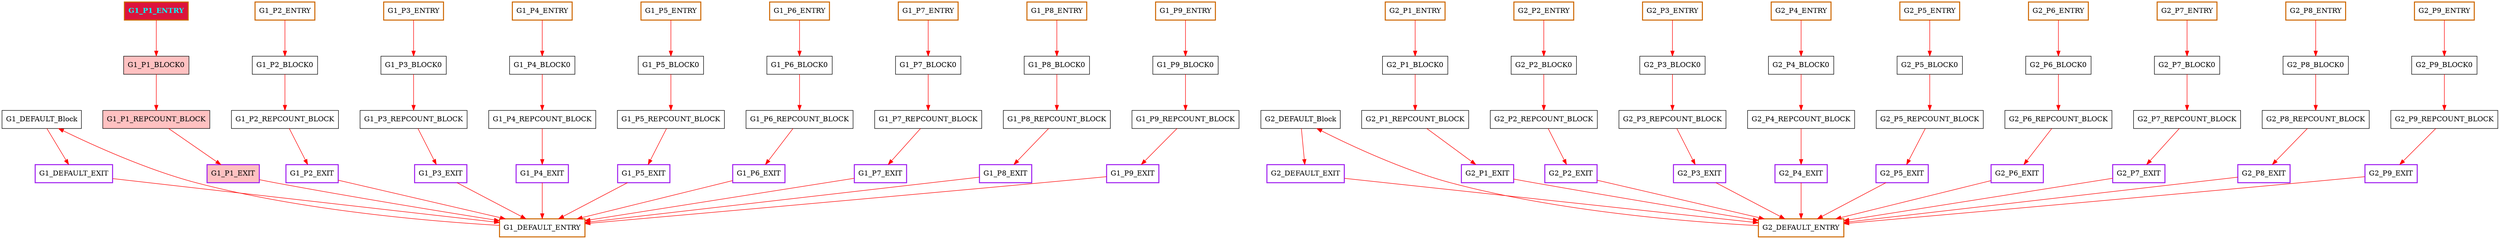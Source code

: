 digraph G {
graph [root="Demo",rankdir   = TB, nodesep           = 0.6, mindist     = 1.0, ranksep = 1.0, overlap = false]
node [style     = "filled", fillcolor = "white", color = "black"]
G1_DEFAULT_Block[cpu="0", flags="0x00000007", type="block", tperiod="100000000", pattern="G1_DEFAULT", patentry="false", patexit="false", beamproc="undefined", bpentry="false", bpexit="false", qlo="false", qhi="false", qil="false", shape     = "rectangle", fillcolor = "white"];
G1_DEFAULT_ENTRY[cpu="0", flags="0x00002007", type="block", tperiod="100000000", pattern="G1_DEFAULT", patentry="true", patexit="false", beamproc="undefined", bpentry="false", bpexit="false", qlo="false", qhi="false", qil="false", shape     = "rectangle", fillcolor = "white", penwidth=2, color = "darkorange3"];
G1_DEFAULT_EXIT[cpu="0", flags="0x00108007", type="block", tperiod="100000000", pattern="G1_DEFAULT", patentry="false", patexit="true", beamproc="undefined", bpentry="false", bpexit="false", qlo="true", qhi="false", qil="false", shape     = "rectangle", fillcolor = "white", penwidth=2, color = "purple"];
G1_P1_BLOCK0[cpu="0", flags="0x00000207", type="block", tperiod="5000000000", pattern="G1_P1", patentry="false", patexit="false", beamproc="undefined", bpentry="false", bpexit="false", qlo="false", qhi="false", qil="false", shape     = "rectangle", fillcolor = "rosybrown1"];
G1_P1_ENTRY[cpu="0", flags="0x00012207", type="block", tperiod="100000000", pattern="G1_P1", patentry="true", patexit="false", beamproc="undefined", bpentry="false", bpexit="false", qlo="false", qhi="false", qil="false", shape     = "rectangle", fillcolor = "rosybrown1", fillcolor = "crimson", fontname="Times-Bold", fontcolor = "cyan", penwidth=2, color = "darkorange3"];
G1_P1_EXIT[cpu="0", flags="0x00708207", type="block", tperiod="100000000", pattern="G1_P1", patentry="false", patexit="true", beamproc="undefined", bpentry="false", bpexit="false", qlo="true", qhi="true", qil="true", shape     = "rectangle", fillcolor = "rosybrown1", penwidth=2, color = "purple"];
G1_P1_REPCOUNT_BLOCK[cpu="0", flags="0x00100207", type="block", tperiod="0", pattern="G1_P1", patentry="false", patexit="false", beamproc="undefined", bpentry="false", bpexit="false", qlo="true", qhi="false", qil="false", shape     = "rectangle", fillcolor = "rosybrown1"];
G1_P2_BLOCK0[cpu="0", flags="0x00000007", type="block", tperiod="100000000", pattern="G1_P2", patentry="false", patexit="false", beamproc="undefined", bpentry="false", bpexit="false", qlo="false", qhi="false", qil="false", shape     = "rectangle", fillcolor = "white"];
G1_P2_ENTRY[cpu="0", flags="0x00002007", type="block", tperiod="100000000", pattern="G1_P2", patentry="true", patexit="false", beamproc="undefined", bpentry="false", bpexit="false", qlo="false", qhi="false", qil="false", shape     = "rectangle", fillcolor = "white", penwidth=2, color = "darkorange3"];
G1_P2_EXIT[cpu="0", flags="0x00708007", type="block", tperiod="100000000", pattern="G1_P2", patentry="false", patexit="true", beamproc="undefined", bpentry="false", bpexit="false", qlo="true", qhi="true", qil="true", shape     = "rectangle", fillcolor = "white", penwidth=2, color = "purple"];
G1_P2_REPCOUNT_BLOCK[cpu="0", flags="0x00100007", type="block", tperiod="0", pattern="G1_P2", patentry="false", patexit="false", beamproc="undefined", bpentry="false", bpexit="false", qlo="true", qhi="false", qil="false", shape     = "rectangle", fillcolor = "white"];
G1_P3_BLOCK0[cpu="0", flags="0x00000007", type="block", tperiod="100000000", pattern="G1_P3", patentry="false", patexit="false", beamproc="undefined", bpentry="false", bpexit="false", qlo="false", qhi="false", qil="false", shape     = "rectangle", fillcolor = "white"];
G1_P3_ENTRY[cpu="0", flags="0x00002007", type="block", tperiod="100000000", pattern="G1_P3", patentry="true", patexit="false", beamproc="undefined", bpentry="false", bpexit="false", qlo="false", qhi="false", qil="false", shape     = "rectangle", fillcolor = "white", penwidth=2, color = "darkorange3"];
G1_P3_EXIT[cpu="0", flags="0x00708007", type="block", tperiod="100000000", pattern="G1_P3", patentry="false", patexit="true", beamproc="undefined", bpentry="false", bpexit="false", qlo="true", qhi="true", qil="true", shape     = "rectangle", fillcolor = "white", penwidth=2, color = "purple"];
G1_P3_REPCOUNT_BLOCK[cpu="0", flags="0x00100007", type="block", tperiod="0", pattern="G1_P3", patentry="false", patexit="false", beamproc="undefined", bpentry="false", bpexit="false", qlo="true", qhi="false", qil="false", shape     = "rectangle", fillcolor = "white"];
G1_P4_BLOCK0[cpu="0", flags="0x00000007", type="block", tperiod="100000000", pattern="G1_P4", patentry="false", patexit="false", beamproc="undefined", bpentry="false", bpexit="false", qlo="false", qhi="false", qil="false", shape     = "rectangle", fillcolor = "white"];
G1_P4_ENTRY[cpu="0", flags="0x00002007", type="block", tperiod="100000000", pattern="G1_P4", patentry="true", patexit="false", beamproc="undefined", bpentry="false", bpexit="false", qlo="false", qhi="false", qil="false", shape     = "rectangle", fillcolor = "white", penwidth=2, color = "darkorange3"];
G1_P4_EXIT[cpu="0", flags="0x00708007", type="block", tperiod="100000000", pattern="G1_P4", patentry="false", patexit="true", beamproc="undefined", bpentry="false", bpexit="false", qlo="true", qhi="true", qil="true", shape     = "rectangle", fillcolor = "white", penwidth=2, color = "purple"];
G1_P4_REPCOUNT_BLOCK[cpu="0", flags="0x00100007", type="block", tperiod="0", pattern="G1_P4", patentry="false", patexit="false", beamproc="undefined", bpentry="false", bpexit="false", qlo="true", qhi="false", qil="false", shape     = "rectangle", fillcolor = "white"];
G1_P5_BLOCK0[cpu="0", flags="0x00000007", type="block", tperiod="100000000", pattern="G1_P5", patentry="false", patexit="false", beamproc="undefined", bpentry="false", bpexit="false", qlo="false", qhi="false", qil="false", shape     = "rectangle", fillcolor = "white"];
G1_P5_ENTRY[cpu="0", flags="0x00002007", type="block", tperiod="100000000", pattern="G1_P5", patentry="true", patexit="false", beamproc="undefined", bpentry="false", bpexit="false", qlo="false", qhi="false", qil="false", shape     = "rectangle", fillcolor = "white", penwidth=2, color = "darkorange3"];
G1_P5_EXIT[cpu="0", flags="0x00708007", type="block", tperiod="100000000", pattern="G1_P5", patentry="false", patexit="true", beamproc="undefined", bpentry="false", bpexit="false", qlo="true", qhi="true", qil="true", shape     = "rectangle", fillcolor = "white", penwidth=2, color = "purple"];
G1_P5_REPCOUNT_BLOCK[cpu="0", flags="0x00100007", type="block", tperiod="0", pattern="G1_P5", patentry="false", patexit="false", beamproc="undefined", bpentry="false", bpexit="false", qlo="true", qhi="false", qil="false", shape     = "rectangle", fillcolor = "white"];
G1_P6_BLOCK0[cpu="0", flags="0x00000007", type="block", tperiod="100000000", pattern="G1_P6", patentry="false", patexit="false", beamproc="undefined", bpentry="false", bpexit="false", qlo="false", qhi="false", qil="false", shape     = "rectangle", fillcolor = "white"];
G1_P6_ENTRY[cpu="0", flags="0x00002007", type="block", tperiod="100000000", pattern="G1_P6", patentry="true", patexit="false", beamproc="undefined", bpentry="false", bpexit="false", qlo="false", qhi="false", qil="false", shape     = "rectangle", fillcolor = "white", penwidth=2, color = "darkorange3"];
G1_P6_EXIT[cpu="0", flags="0x00708007", type="block", tperiod="100000000", pattern="G1_P6", patentry="false", patexit="true", beamproc="undefined", bpentry="false", bpexit="false", qlo="true", qhi="true", qil="true", shape     = "rectangle", fillcolor = "white", penwidth=2, color = "purple"];
G1_P6_REPCOUNT_BLOCK[cpu="0", flags="0x00100007", type="block", tperiod="0", pattern="G1_P6", patentry="false", patexit="false", beamproc="undefined", bpentry="false", bpexit="false", qlo="true", qhi="false", qil="false", shape     = "rectangle", fillcolor = "white"];
G1_P7_BLOCK0[cpu="0", flags="0x00000007", type="block", tperiod="100000000", pattern="G1_P7", patentry="false", patexit="false", beamproc="undefined", bpentry="false", bpexit="false", qlo="false", qhi="false", qil="false", shape     = "rectangle", fillcolor = "white"];
G1_P7_ENTRY[cpu="0", flags="0x00002007", type="block", tperiod="100000000", pattern="G1_P7", patentry="true", patexit="false", beamproc="undefined", bpentry="false", bpexit="false", qlo="false", qhi="false", qil="false", shape     = "rectangle", fillcolor = "white", penwidth=2, color = "darkorange3"];
G1_P7_EXIT[cpu="0", flags="0x00708007", type="block", tperiod="100000000", pattern="G1_P7", patentry="false", patexit="true", beamproc="undefined", bpentry="false", bpexit="false", qlo="true", qhi="true", qil="true", shape     = "rectangle", fillcolor = "white", penwidth=2, color = "purple"];
G1_P7_REPCOUNT_BLOCK[cpu="0", flags="0x00100007", type="block", tperiod="0", pattern="G1_P7", patentry="false", patexit="false", beamproc="undefined", bpentry="false", bpexit="false", qlo="true", qhi="false", qil="false", shape     = "rectangle", fillcolor = "white"];
G1_P8_BLOCK0[cpu="0", flags="0x00000007", type="block", tperiod="100000000", pattern="G1_P8", patentry="false", patexit="false", beamproc="undefined", bpentry="false", bpexit="false", qlo="false", qhi="false", qil="false", shape     = "rectangle", fillcolor = "white"];
G1_P8_ENTRY[cpu="0", flags="0x00002007", type="block", tperiod="100000000", pattern="G1_P8", patentry="true", patexit="false", beamproc="undefined", bpentry="false", bpexit="false", qlo="false", qhi="false", qil="false", shape     = "rectangle", fillcolor = "white", penwidth=2, color = "darkorange3"];
G1_P8_EXIT[cpu="0", flags="0x00708007", type="block", tperiod="100000000", pattern="G1_P8", patentry="false", patexit="true", beamproc="undefined", bpentry="false", bpexit="false", qlo="true", qhi="true", qil="true", shape     = "rectangle", fillcolor = "white", penwidth=2, color = "purple"];
G1_P8_REPCOUNT_BLOCK[cpu="0", flags="0x00100007", type="block", tperiod="0", pattern="G1_P8", patentry="false", patexit="false", beamproc="undefined", bpentry="false", bpexit="false", qlo="true", qhi="false", qil="false", shape     = "rectangle", fillcolor = "white"];
G1_P9_BLOCK0[cpu="0", flags="0x00000007", type="block", tperiod="100000000", pattern="G1_P9", patentry="false", patexit="false", beamproc="undefined", bpentry="false", bpexit="false", qlo="false", qhi="false", qil="false", shape     = "rectangle", fillcolor = "white"];
G1_P9_ENTRY[cpu="0", flags="0x00002007", type="block", tperiod="100000000", pattern="G1_P9", patentry="true", patexit="false", beamproc="undefined", bpentry="false", bpexit="false", qlo="false", qhi="false", qil="false", shape     = "rectangle", fillcolor = "white", penwidth=2, color = "darkorange3"];
G1_P9_EXIT[cpu="0", flags="0x00708007", type="block", tperiod="100000000", pattern="G1_P9", patentry="false", patexit="true", beamproc="undefined", bpentry="false", bpexit="false", qlo="true", qhi="true", qil="true", shape     = "rectangle", fillcolor = "white", penwidth=2, color = "purple"];
G1_P9_REPCOUNT_BLOCK[cpu="0", flags="0x00100007", type="block", tperiod="0", pattern="G1_P9", patentry="false", patexit="false", beamproc="undefined", bpentry="false", bpexit="false", qlo="true", qhi="false", qil="false", shape     = "rectangle", fillcolor = "white"];
G2_DEFAULT_Block[cpu="1", flags="0x00000007", type="block", tperiod="100000000", pattern="G2_DEFAULT", patentry="false", patexit="false", beamproc="undefined", bpentry="false", bpexit="false", qlo="false", qhi="false", qil="false", shape     = "rectangle", fillcolor = "white"];
G2_DEFAULT_ENTRY[cpu="1", flags="0x00002007", type="block", tperiod="100000000", pattern="G2_DEFAULT", patentry="true", patexit="false", beamproc="undefined", bpentry="false", bpexit="false", qlo="false", qhi="false", qil="false", shape     = "rectangle", fillcolor = "white", penwidth=2, color = "darkorange3"];
G2_DEFAULT_EXIT[cpu="1", flags="0x00108007", type="block", tperiod="100000000", pattern="G2_DEFAULT", patentry="false", patexit="true", beamproc="undefined", bpentry="false", bpexit="false", qlo="true", qhi="false", qil="false", shape     = "rectangle", fillcolor = "white", penwidth=2, color = "purple"];
G2_P1_BLOCK0[cpu="1", flags="0x00000007", type="block", tperiod="100000000", pattern="G2_P1", patentry="false", patexit="false", beamproc="undefined", bpentry="false", bpexit="false", qlo="false", qhi="false", qil="false", shape     = "rectangle", fillcolor = "white"];
G2_P1_ENTRY[cpu="1", flags="0x00002007", type="block", tperiod="100000000", pattern="G2_P1", patentry="true", patexit="false", beamproc="undefined", bpentry="false", bpexit="false", qlo="false", qhi="false", qil="false", shape     = "rectangle", fillcolor = "white", penwidth=2, color = "darkorange3"];
G2_P1_EXIT[cpu="1", flags="0x00708007", type="block", tperiod="100000000", pattern="G2_P1", patentry="false", patexit="true", beamproc="undefined", bpentry="false", bpexit="false", qlo="true", qhi="true", qil="true", shape     = "rectangle", fillcolor = "white", penwidth=2, color = "purple"];
G2_P1_REPCOUNT_BLOCK[cpu="1", flags="0x00100007", type="block", tperiod="0", pattern="G2_P1", patentry="false", patexit="false", beamproc="undefined", bpentry="false", bpexit="false", qlo="true", qhi="false", qil="false", shape     = "rectangle", fillcolor = "white"];
G2_P2_BLOCK0[cpu="1", flags="0x00000007", type="block", tperiod="100000000", pattern="G2_P2", patentry="false", patexit="false", beamproc="undefined", bpentry="false", bpexit="false", qlo="false", qhi="false", qil="false", shape     = "rectangle", fillcolor = "white"];
G2_P2_ENTRY[cpu="1", flags="0x00002007", type="block", tperiod="100000000", pattern="G2_P2", patentry="true", patexit="false", beamproc="undefined", bpentry="false", bpexit="false", qlo="false", qhi="false", qil="false", shape     = "rectangle", fillcolor = "white", penwidth=2, color = "darkorange3"];
G2_P2_EXIT[cpu="1", flags="0x00708007", type="block", tperiod="100000000", pattern="G2_P2", patentry="false", patexit="true", beamproc="undefined", bpentry="false", bpexit="false", qlo="true", qhi="true", qil="true", shape     = "rectangle", fillcolor = "white", penwidth=2, color = "purple"];
G2_P2_REPCOUNT_BLOCK[cpu="1", flags="0x00100007", type="block", tperiod="0", pattern="G2_P2", patentry="false", patexit="false", beamproc="undefined", bpentry="false", bpexit="false", qlo="true", qhi="false", qil="false", shape     = "rectangle", fillcolor = "white"];
G2_P3_BLOCK0[cpu="1", flags="0x00000007", type="block", tperiod="100000000", pattern="G2_P3", patentry="false", patexit="false", beamproc="undefined", bpentry="false", bpexit="false", qlo="false", qhi="false", qil="false", shape     = "rectangle", fillcolor = "white"];
G2_P3_ENTRY[cpu="1", flags="0x00002007", type="block", tperiod="100000000", pattern="G2_P3", patentry="true", patexit="false", beamproc="undefined", bpentry="false", bpexit="false", qlo="false", qhi="false", qil="false", shape     = "rectangle", fillcolor = "white", penwidth=2, color = "darkorange3"];
G2_P3_EXIT[cpu="1", flags="0x00708007", type="block", tperiod="100000000", pattern="G2_P3", patentry="false", patexit="true", beamproc="undefined", bpentry="false", bpexit="false", qlo="true", qhi="true", qil="true", shape     = "rectangle", fillcolor = "white", penwidth=2, color = "purple"];
G2_P3_REPCOUNT_BLOCK[cpu="1", flags="0x00100007", type="block", tperiod="0", pattern="G2_P3", patentry="false", patexit="false", beamproc="undefined", bpentry="false", bpexit="false", qlo="true", qhi="false", qil="false", shape     = "rectangle", fillcolor = "white"];
G2_P4_BLOCK0[cpu="1", flags="0x00000007", type="block", tperiod="100000000", pattern="G2_P4", patentry="false", patexit="false", beamproc="undefined", bpentry="false", bpexit="false", qlo="false", qhi="false", qil="false", shape     = "rectangle", fillcolor = "white"];
G2_P4_ENTRY[cpu="1", flags="0x00002007", type="block", tperiod="100000000", pattern="G2_P4", patentry="true", patexit="false", beamproc="undefined", bpentry="false", bpexit="false", qlo="false", qhi="false", qil="false", shape     = "rectangle", fillcolor = "white", penwidth=2, color = "darkorange3"];
G2_P4_EXIT[cpu="1", flags="0x00708007", type="block", tperiod="100000000", pattern="G2_P4", patentry="false", patexit="true", beamproc="undefined", bpentry="false", bpexit="false", qlo="true", qhi="true", qil="true", shape     = "rectangle", fillcolor = "white", penwidth=2, color = "purple"];
G2_P4_REPCOUNT_BLOCK[cpu="1", flags="0x00100007", type="block", tperiod="0", pattern="G2_P4", patentry="false", patexit="false", beamproc="undefined", bpentry="false", bpexit="false", qlo="true", qhi="false", qil="false", shape     = "rectangle", fillcolor = "white"];
G2_P5_BLOCK0[cpu="1", flags="0x00000007", type="block", tperiod="100000000", pattern="G2_P5", patentry="false", patexit="false", beamproc="undefined", bpentry="false", bpexit="false", qlo="false", qhi="false", qil="false", shape     = "rectangle", fillcolor = "white"];
G2_P5_ENTRY[cpu="1", flags="0x00002007", type="block", tperiod="100000000", pattern="G2_P5", patentry="true", patexit="false", beamproc="undefined", bpentry="false", bpexit="false", qlo="false", qhi="false", qil="false", shape     = "rectangle", fillcolor = "white", penwidth=2, color = "darkorange3"];
G2_P5_EXIT[cpu="1", flags="0x00708007", type="block", tperiod="100000000", pattern="G2_P5", patentry="false", patexit="true", beamproc="undefined", bpentry="false", bpexit="false", qlo="true", qhi="true", qil="true", shape     = "rectangle", fillcolor = "white", penwidth=2, color = "purple"];
G2_P5_REPCOUNT_BLOCK[cpu="1", flags="0x00100007", type="block", tperiod="0", pattern="G2_P5", patentry="false", patexit="false", beamproc="undefined", bpentry="false", bpexit="false", qlo="true", qhi="false", qil="false", shape     = "rectangle", fillcolor = "white"];
G2_P6_BLOCK0[cpu="1", flags="0x00000007", type="block", tperiod="100000000", pattern="G2_P6", patentry="false", patexit="false", beamproc="undefined", bpentry="false", bpexit="false", qlo="false", qhi="false", qil="false", shape     = "rectangle", fillcolor = "white"];
G2_P6_ENTRY[cpu="1", flags="0x00002007", type="block", tperiod="100000000", pattern="G2_P6", patentry="true", patexit="false", beamproc="undefined", bpentry="false", bpexit="false", qlo="false", qhi="false", qil="false", shape     = "rectangle", fillcolor = "white", penwidth=2, color = "darkorange3"];
G2_P6_EXIT[cpu="1", flags="0x00708007", type="block", tperiod="100000000", pattern="G2_P6", patentry="false", patexit="true", beamproc="undefined", bpentry="false", bpexit="false", qlo="true", qhi="true", qil="true", shape     = "rectangle", fillcolor = "white", penwidth=2, color = "purple"];
G2_P6_REPCOUNT_BLOCK[cpu="1", flags="0x00100007", type="block", tperiod="0", pattern="G2_P6", patentry="false", patexit="false", beamproc="undefined", bpentry="false", bpexit="false", qlo="true", qhi="false", qil="false", shape     = "rectangle", fillcolor = "white"];
G2_P7_BLOCK0[cpu="1", flags="0x00000007", type="block", tperiod="100000000", pattern="G2_P7", patentry="false", patexit="false", beamproc="undefined", bpentry="false", bpexit="false", qlo="false", qhi="false", qil="false", shape     = "rectangle", fillcolor = "white"];
G2_P7_ENTRY[cpu="1", flags="0x00002007", type="block", tperiod="100000000", pattern="G2_P7", patentry="true", patexit="false", beamproc="undefined", bpentry="false", bpexit="false", qlo="false", qhi="false", qil="false", shape     = "rectangle", fillcolor = "white", penwidth=2, color = "darkorange3"];
G2_P7_EXIT[cpu="1", flags="0x00708007", type="block", tperiod="100000000", pattern="G2_P7", patentry="false", patexit="true", beamproc="undefined", bpentry="false", bpexit="false", qlo="true", qhi="true", qil="true", shape     = "rectangle", fillcolor = "white", penwidth=2, color = "purple"];
G2_P7_REPCOUNT_BLOCK[cpu="1", flags="0x00100007", type="block", tperiod="0", pattern="G2_P7", patentry="false", patexit="false", beamproc="undefined", bpentry="false", bpexit="false", qlo="true", qhi="false", qil="false", shape     = "rectangle", fillcolor = "white"];
G2_P8_BLOCK0[cpu="1", flags="0x00000007", type="block", tperiod="100000000", pattern="G2_P8", patentry="false", patexit="false", beamproc="undefined", bpentry="false", bpexit="false", qlo="false", qhi="false", qil="false", shape     = "rectangle", fillcolor = "white"];
G2_P8_ENTRY[cpu="1", flags="0x00002007", type="block", tperiod="100000000", pattern="G2_P8", patentry="true", patexit="false", beamproc="undefined", bpentry="false", bpexit="false", qlo="false", qhi="false", qil="false", shape     = "rectangle", fillcolor = "white", penwidth=2, color = "darkorange3"];
G2_P8_EXIT[cpu="1", flags="0x00708007", type="block", tperiod="100000000", pattern="G2_P8", patentry="false", patexit="true", beamproc="undefined", bpentry="false", bpexit="false", qlo="true", qhi="true", qil="true", shape     = "rectangle", fillcolor = "white", penwidth=2, color = "purple"];
G2_P8_REPCOUNT_BLOCK[cpu="1", flags="0x00100007", type="block", tperiod="0", pattern="G2_P8", patentry="false", patexit="false", beamproc="undefined", bpentry="false", bpexit="false", qlo="true", qhi="false", qil="false", shape     = "rectangle", fillcolor = "white"];
G2_P9_BLOCK0[cpu="1", flags="0x00000007", type="block", tperiod="100000000", pattern="G2_P9", patentry="false", patexit="false", beamproc="undefined", bpentry="false", bpexit="false", qlo="false", qhi="false", qil="false", shape     = "rectangle", fillcolor = "white"];
G2_P9_ENTRY[cpu="1", flags="0x00002007", type="block", tperiod="100000000", pattern="G2_P9", patentry="true", patexit="false", beamproc="undefined", bpentry="false", bpexit="false", qlo="false", qhi="false", qil="false", shape     = "rectangle", fillcolor = "white", penwidth=2, color = "darkorange3"];
G2_P9_EXIT[cpu="1", flags="0x00708007", type="block", tperiod="100000000", pattern="G2_P9", patentry="false", patexit="true", beamproc="undefined", bpentry="false", bpexit="false", qlo="true", qhi="true", qil="true", shape     = "rectangle", fillcolor = "white", penwidth=2, color = "purple"];
G2_P9_REPCOUNT_BLOCK[cpu="1", flags="0x00100007", type="block", tperiod="0", pattern="G2_P9", patentry="false", patexit="false", beamproc="undefined", bpentry="false", bpexit="false", qlo="true", qhi="false", qil="false", shape     = "rectangle", fillcolor = "white"];
G1_DEFAULT_Block->G1_DEFAULT_EXIT [type="defdst", color = "red"];
G1_DEFAULT_ENTRY->G1_DEFAULT_Block [type="defdst", color = "red"];
G1_DEFAULT_EXIT->G1_DEFAULT_ENTRY [type="defdst", color = "red"];
G1_P1_BLOCK0->G1_P1_REPCOUNT_BLOCK [type="defdst", color = "red"];
G1_P1_ENTRY->G1_P1_BLOCK0 [type="defdst", color = "red"];
G1_P1_EXIT->G1_DEFAULT_ENTRY [type="defdst", color = "red"];
G1_P1_REPCOUNT_BLOCK->G1_P1_EXIT [type="defdst", color = "red"];
G1_P2_BLOCK0->G1_P2_REPCOUNT_BLOCK [type="defdst", color = "red"];
G1_P2_ENTRY->G1_P2_BLOCK0 [type="defdst", color = "red"];
G1_P2_EXIT->G1_DEFAULT_ENTRY [type="defdst", color = "red"];
G1_P2_REPCOUNT_BLOCK->G1_P2_EXIT [type="defdst", color = "red"];
G1_P3_BLOCK0->G1_P3_REPCOUNT_BLOCK [type="defdst", color = "red"];
G1_P3_ENTRY->G1_P3_BLOCK0 [type="defdst", color = "red"];
G1_P3_EXIT->G1_DEFAULT_ENTRY [type="defdst", color = "red"];
G1_P3_REPCOUNT_BLOCK->G1_P3_EXIT [type="defdst", color = "red"];
G1_P4_BLOCK0->G1_P4_REPCOUNT_BLOCK [type="defdst", color = "red"];
G1_P4_ENTRY->G1_P4_BLOCK0 [type="defdst", color = "red"];
G1_P4_EXIT->G1_DEFAULT_ENTRY [type="defdst", color = "red"];
G1_P4_REPCOUNT_BLOCK->G1_P4_EXIT [type="defdst", color = "red"];
G1_P5_BLOCK0->G1_P5_REPCOUNT_BLOCK [type="defdst", color = "red"];
G1_P5_ENTRY->G1_P5_BLOCK0 [type="defdst", color = "red"];
G1_P5_EXIT->G1_DEFAULT_ENTRY [type="defdst", color = "red"];
G1_P5_REPCOUNT_BLOCK->G1_P5_EXIT [type="defdst", color = "red"];
G1_P6_BLOCK0->G1_P6_REPCOUNT_BLOCK [type="defdst", color = "red"];
G1_P6_ENTRY->G1_P6_BLOCK0 [type="defdst", color = "red"];
G1_P6_EXIT->G1_DEFAULT_ENTRY [type="defdst", color = "red"];
G1_P6_REPCOUNT_BLOCK->G1_P6_EXIT [type="defdst", color = "red"];
G1_P7_BLOCK0->G1_P7_REPCOUNT_BLOCK [type="defdst", color = "red"];
G1_P7_ENTRY->G1_P7_BLOCK0 [type="defdst", color = "red"];
G1_P7_EXIT->G1_DEFAULT_ENTRY [type="defdst", color = "red"];
G1_P7_REPCOUNT_BLOCK->G1_P7_EXIT [type="defdst", color = "red"];
G1_P8_BLOCK0->G1_P8_REPCOUNT_BLOCK [type="defdst", color = "red"];
G1_P8_ENTRY->G1_P8_BLOCK0 [type="defdst", color = "red"];
G1_P8_EXIT->G1_DEFAULT_ENTRY [type="defdst", color = "red"];
G1_P8_REPCOUNT_BLOCK->G1_P8_EXIT [type="defdst", color = "red"];
G1_P9_BLOCK0->G1_P9_REPCOUNT_BLOCK [type="defdst", color = "red"];
G1_P9_ENTRY->G1_P9_BLOCK0 [type="defdst", color = "red"];
G1_P9_EXIT->G1_DEFAULT_ENTRY [type="defdst", color = "red"];
G1_P9_REPCOUNT_BLOCK->G1_P9_EXIT [type="defdst", color = "red"];
G2_DEFAULT_Block->G2_DEFAULT_EXIT [type="defdst", color = "red"];
G2_DEFAULT_ENTRY->G2_DEFAULT_Block [type="defdst", color = "red"];
G2_DEFAULT_EXIT->G2_DEFAULT_ENTRY [type="defdst", color = "red"];
G2_P1_BLOCK0->G2_P1_REPCOUNT_BLOCK [type="defdst", color = "red"];
G2_P1_ENTRY->G2_P1_BLOCK0 [type="defdst", color = "red"];
G2_P1_EXIT->G2_DEFAULT_ENTRY [type="defdst", color = "red"];
G2_P1_REPCOUNT_BLOCK->G2_P1_EXIT [type="defdst", color = "red"];
G2_P2_BLOCK0->G2_P2_REPCOUNT_BLOCK [type="defdst", color = "red"];
G2_P2_ENTRY->G2_P2_BLOCK0 [type="defdst", color = "red"];
G2_P2_EXIT->G2_DEFAULT_ENTRY [type="defdst", color = "red"];
G2_P2_REPCOUNT_BLOCK->G2_P2_EXIT [type="defdst", color = "red"];
G2_P3_BLOCK0->G2_P3_REPCOUNT_BLOCK [type="defdst", color = "red"];
G2_P3_ENTRY->G2_P3_BLOCK0 [type="defdst", color = "red"];
G2_P3_EXIT->G2_DEFAULT_ENTRY [type="defdst", color = "red"];
G2_P3_REPCOUNT_BLOCK->G2_P3_EXIT [type="defdst", color = "red"];
G2_P4_BLOCK0->G2_P4_REPCOUNT_BLOCK [type="defdst", color = "red"];
G2_P4_ENTRY->G2_P4_BLOCK0 [type="defdst", color = "red"];
G2_P4_EXIT->G2_DEFAULT_ENTRY [type="defdst", color = "red"];
G2_P4_REPCOUNT_BLOCK->G2_P4_EXIT [type="defdst", color = "red"];
G2_P5_BLOCK0->G2_P5_REPCOUNT_BLOCK [type="defdst", color = "red"];
G2_P5_ENTRY->G2_P5_BLOCK0 [type="defdst", color = "red"];
G2_P5_EXIT->G2_DEFAULT_ENTRY [type="defdst", color = "red"];
G2_P5_REPCOUNT_BLOCK->G2_P5_EXIT [type="defdst", color = "red"];
G2_P6_BLOCK0->G2_P6_REPCOUNT_BLOCK [type="defdst", color = "red"];
G2_P6_ENTRY->G2_P6_BLOCK0 [type="defdst", color = "red"];
G2_P6_EXIT->G2_DEFAULT_ENTRY [type="defdst", color = "red"];
G2_P6_REPCOUNT_BLOCK->G2_P6_EXIT [type="defdst", color = "red"];
G2_P7_BLOCK0->G2_P7_REPCOUNT_BLOCK [type="defdst", color = "red"];
G2_P7_ENTRY->G2_P7_BLOCK0 [type="defdst", color = "red"];
G2_P7_EXIT->G2_DEFAULT_ENTRY [type="defdst", color = "red"];
G2_P7_REPCOUNT_BLOCK->G2_P7_EXIT [type="defdst", color = "red"];
G2_P8_BLOCK0->G2_P8_REPCOUNT_BLOCK [type="defdst", color = "red"];
G2_P8_ENTRY->G2_P8_BLOCK0 [type="defdst", color = "red"];
G2_P8_EXIT->G2_DEFAULT_ENTRY [type="defdst", color = "red"];
G2_P8_REPCOUNT_BLOCK->G2_P8_EXIT [type="defdst", color = "red"];
G2_P9_BLOCK0->G2_P9_REPCOUNT_BLOCK [type="defdst", color = "red"];
G2_P9_ENTRY->G2_P9_BLOCK0 [type="defdst", color = "red"];
G2_P9_EXIT->G2_DEFAULT_ENTRY [type="defdst", color = "red"];
G2_P9_REPCOUNT_BLOCK->G2_P9_EXIT [type="defdst", color = "red"];
}
//G1_DEFAULT_Block#P2->xX->xX->xX->xX#P1->xX->xX->xX->xX#P0->xX->xX->xX->xX
//G1_DEFAULT_ENTRY#P2->xX->xX->xX->xX#P1->xX->xX->xX->xX#P0->xX->xX->xX->xX
//G1_DEFAULT_EXIT#P2->xX->xX->xX->xX#P1->xX->xX->xX->xX#P0->eE->eE->eE->eE
//G1_P1_BLOCK0#P2->xX->xX->xX->xX#P1->xX->xX->xX->xX#P0->xX->xX->xX->xX
//G1_P1_ENTRY#P2->xX->xX->xX->xX#P1->xX->xX->xX->xX#P0->xX->xX->xX->xX
//G1_P1_EXIT#P2->eE->eE->eE->eE#P1->eE->eE->eE->eE#P0->eE->eE->eE->eE
//G1_P1_REPCOUNT_BLOCK#P2->xX->xX->xX->xX#P1->xX->xX->xX->xX#P0->eE->eE->eE->eE
//G1_P2_BLOCK0#P2->xX->xX->xX->xX#P1->xX->xX->xX->xX#P0->xX->xX->xX->xX
//G1_P2_ENTRY#P2->xX->xX->xX->xX#P1->xX->xX->xX->xX#P0->xX->xX->xX->xX
//G1_P2_EXIT#P2->eE->eE->eE->eE#P1->eE->eE->eE->eE#P0->eE->eE->eE->eE
//G1_P2_REPCOUNT_BLOCK#P2->xX->xX->xX->xX#P1->xX->xX->xX->xX#P0->eE->eE->eE->eE
//G1_P3_BLOCK0#P2->xX->xX->xX->xX#P1->xX->xX->xX->xX#P0->xX->xX->xX->xX
//G1_P3_ENTRY#P2->xX->xX->xX->xX#P1->xX->xX->xX->xX#P0->xX->xX->xX->xX
//G1_P3_EXIT#P2->eE->eE->eE->eE#P1->eE->eE->eE->eE#P0->eE->eE->eE->eE
//G1_P3_REPCOUNT_BLOCK#P2->xX->xX->xX->xX#P1->xX->xX->xX->xX#P0->eE->eE->eE->eE
//G1_P4_BLOCK0#P2->xX->xX->xX->xX#P1->xX->xX->xX->xX#P0->xX->xX->xX->xX
//G1_P4_ENTRY#P2->xX->xX->xX->xX#P1->xX->xX->xX->xX#P0->xX->xX->xX->xX
//G1_P4_EXIT#P2->eE->eE->eE->eE#P1->eE->eE->eE->eE#P0->eE->eE->eE->eE
//G1_P4_REPCOUNT_BLOCK#P2->xX->xX->xX->xX#P1->xX->xX->xX->xX#P0->eE->eE->eE->eE
//G1_P5_BLOCK0#P2->xX->xX->xX->xX#P1->xX->xX->xX->xX#P0->xX->xX->xX->xX
//G1_P5_ENTRY#P2->xX->xX->xX->xX#P1->xX->xX->xX->xX#P0->xX->xX->xX->xX
//G1_P5_EXIT#P2->eE->eE->eE->eE#P1->eE->eE->eE->eE#P0->eE->eE->eE->eE
//G1_P5_REPCOUNT_BLOCK#P2->xX->xX->xX->xX#P1->xX->xX->xX->xX#P0->eE->eE->eE->eE
//G1_P6_BLOCK0#P2->xX->xX->xX->xX#P1->xX->xX->xX->xX#P0->xX->xX->xX->xX
//G1_P6_ENTRY#P2->xX->xX->xX->xX#P1->xX->xX->xX->xX#P0->xX->xX->xX->xX
//G1_P6_EXIT#P2->eE->eE->eE->eE#P1->eE->eE->eE->eE#P0->eE->eE->eE->eE
//G1_P6_REPCOUNT_BLOCK#P2->xX->xX->xX->xX#P1->xX->xX->xX->xX#P0->eE->eE->eE->eE
//G1_P7_BLOCK0#P2->xX->xX->xX->xX#P1->xX->xX->xX->xX#P0->xX->xX->xX->xX
//G1_P7_ENTRY#P2->xX->xX->xX->xX#P1->xX->xX->xX->xX#P0->xX->xX->xX->xX
//G1_P7_EXIT#P2->eE->eE->eE->eE#P1->eE->eE->eE->eE#P0->eE->eE->eE->eE
//G1_P7_REPCOUNT_BLOCK#P2->xX->xX->xX->xX#P1->xX->xX->xX->xX#P0->eE->eE->eE->eE
//G1_P8_BLOCK0#P2->xX->xX->xX->xX#P1->xX->xX->xX->xX#P0->xX->xX->xX->xX
//G1_P8_ENTRY#P2->xX->xX->xX->xX#P1->xX->xX->xX->xX#P0->xX->xX->xX->xX
//G1_P8_EXIT#P2->eE->eE->eE->eE#P1->eE->eE->eE->eE#P0->eE->eE->eE->eE
//G1_P8_REPCOUNT_BLOCK#P2->xX->xX->xX->xX#P1->xX->xX->xX->xX#P0->eE->eE->eE->eE
//G1_P9_BLOCK0#P2->xX->xX->xX->xX#P1->xX->xX->xX->xX#P0->xX->xX->xX->xX
//G1_P9_ENTRY#P2->xX->xX->xX->xX#P1->xX->xX->xX->xX#P0->xX->xX->xX->xX
//G1_P9_EXIT#P2->eE->eE->eE->eE#P1->eE->eE->eE->eE#P0->eE->eE->eE->eE
//G1_P9_REPCOUNT_BLOCK#P2->xX->xX->xX->xX#P1->xX->xX->xX->xX#P0->eE->eE->eE->eE
//G2_DEFAULT_Block#P2->xX->xX->xX->xX#P1->xX->xX->xX->xX#P0->xX->xX->xX->xX
//G2_DEFAULT_ENTRY#P2->xX->xX->xX->xX#P1->xX->xX->xX->xX#P0->xX->xX->xX->xX
//G2_DEFAULT_EXIT#P2->xX->xX->xX->xX#P1->xX->xX->xX->xX#P0->eE->eE->eE->eE
//G2_P1_BLOCK0#P2->xX->xX->xX->xX#P1->xX->xX->xX->xX#P0->xX->xX->xX->xX
//G2_P1_ENTRY#P2->xX->xX->xX->xX#P1->xX->xX->xX->xX#P0->xX->xX->xX->xX
//G2_P1_EXIT#P2->eE->eE->eE->eE#P1->eE->eE->eE->eE#P0->eE->eE->eE->eE
//G2_P1_REPCOUNT_BLOCK#P2->xX->xX->xX->xX#P1->xX->xX->xX->xX#P0->eE->eE->eE->eE
//G2_P2_BLOCK0#P2->xX->xX->xX->xX#P1->xX->xX->xX->xX#P0->xX->xX->xX->xX
//G2_P2_ENTRY#P2->xX->xX->xX->xX#P1->xX->xX->xX->xX#P0->xX->xX->xX->xX
//G2_P2_EXIT#P2->eE->eE->eE->eE#P1->eE->eE->eE->eE#P0->eE->eE->eE->eE
//G2_P2_REPCOUNT_BLOCK#P2->xX->xX->xX->xX#P1->xX->xX->xX->xX#P0->eE->eE->eE->eE
//G2_P3_BLOCK0#P2->xX->xX->xX->xX#P1->xX->xX->xX->xX#P0->xX->xX->xX->xX
//G2_P3_ENTRY#P2->xX->xX->xX->xX#P1->xX->xX->xX->xX#P0->xX->xX->xX->xX
//G2_P3_EXIT#P2->eE->eE->eE->eE#P1->eE->eE->eE->eE#P0->eE->eE->eE->eE
//G2_P3_REPCOUNT_BLOCK#P2->xX->xX->xX->xX#P1->xX->xX->xX->xX#P0->eE->eE->eE->eE
//G2_P4_BLOCK0#P2->xX->xX->xX->xX#P1->xX->xX->xX->xX#P0->xX->xX->xX->xX
//G2_P4_ENTRY#P2->xX->xX->xX->xX#P1->xX->xX->xX->xX#P0->xX->xX->xX->xX
//G2_P4_EXIT#P2->eE->eE->eE->eE#P1->eE->eE->eE->eE#P0->eE->eE->eE->eE
//G2_P4_REPCOUNT_BLOCK#P2->xX->xX->xX->xX#P1->xX->xX->xX->xX#P0->eE->eE->eE->eE
//G2_P5_BLOCK0#P2->xX->xX->xX->xX#P1->xX->xX->xX->xX#P0->xX->xX->xX->xX
//G2_P5_ENTRY#P2->xX->xX->xX->xX#P1->xX->xX->xX->xX#P0->xX->xX->xX->xX
//G2_P5_EXIT#P2->eE->eE->eE->eE#P1->eE->eE->eE->eE#P0->eE->eE->eE->eE
//G2_P5_REPCOUNT_BLOCK#P2->xX->xX->xX->xX#P1->xX->xX->xX->xX#P0->eE->eE->eE->eE
//G2_P6_BLOCK0#P2->xX->xX->xX->xX#P1->xX->xX->xX->xX#P0->xX->xX->xX->xX
//G2_P6_ENTRY#P2->xX->xX->xX->xX#P1->xX->xX->xX->xX#P0->xX->xX->xX->xX
//G2_P6_EXIT#P2->eE->eE->eE->eE#P1->eE->eE->eE->eE#P0->eE->eE->eE->eE
//G2_P6_REPCOUNT_BLOCK#P2->xX->xX->xX->xX#P1->xX->xX->xX->xX#P0->eE->eE->eE->eE
//G2_P7_BLOCK0#P2->xX->xX->xX->xX#P1->xX->xX->xX->xX#P0->xX->xX->xX->xX
//G2_P7_ENTRY#P2->xX->xX->xX->xX#P1->xX->xX->xX->xX#P0->xX->xX->xX->xX
//G2_P7_EXIT#P2->eE->eE->eE->eE#P1->eE->eE->eE->eE#P0->eE->eE->eE->eE
//G2_P7_REPCOUNT_BLOCK#P2->xX->xX->xX->xX#P1->xX->xX->xX->xX#P0->eE->eE->eE->eE
//G2_P8_BLOCK0#P2->xX->xX->xX->xX#P1->xX->xX->xX->xX#P0->xX->xX->xX->xX
//G2_P8_ENTRY#P2->xX->xX->xX->xX#P1->xX->xX->xX->xX#P0->xX->xX->xX->xX
//G2_P8_EXIT#P2->eE->eE->eE->eE#P1->eE->eE->eE->eE#P0->eE->eE->eE->eE
//G2_P8_REPCOUNT_BLOCK#P2->xX->xX->xX->xX#P1->xX->xX->xX->xX#P0->eE->eE->eE->eE
//G2_P9_BLOCK0#P2->xX->xX->xX->xX#P1->xX->xX->xX->xX#P0->xX->xX->xX->xX
//G2_P9_ENTRY#P2->xX->xX->xX->xX#P1->xX->xX->xX->xX#P0->xX->xX->xX->xX
//G2_P9_EXIT#P2->eE->eE->eE->eE#P1->eE->eE->eE->eE#P0->eE->eE->eE->eE
//G2_P9_REPCOUNT_BLOCK#P2->xX->xX->xX->xX#P1->xX->xX->xX->xX#P0->eE->eE->eE->eE
//Covenants to honour:

//Patterns to judge:
//  G1_P1
//Verdict: SAFE
